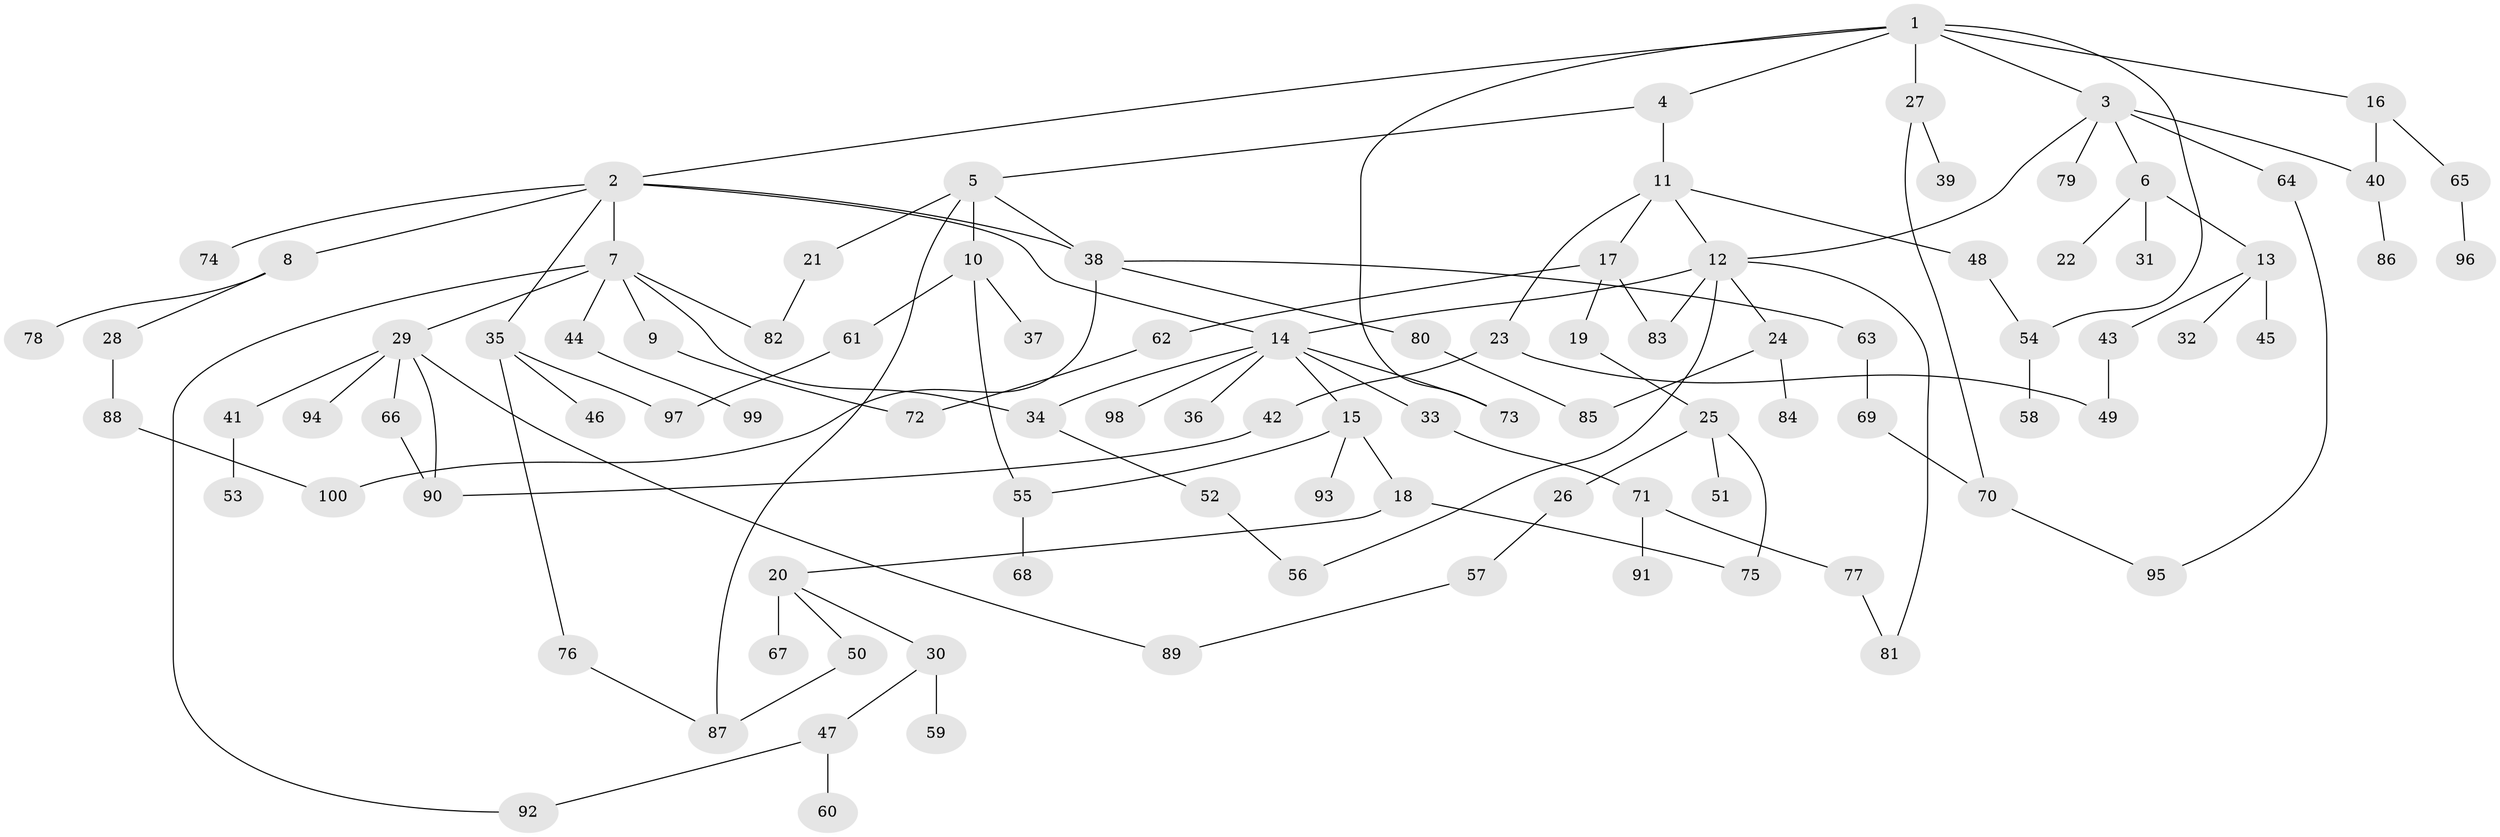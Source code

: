 // Generated by graph-tools (version 1.1) at 2025/11/02/21/25 10:11:06]
// undirected, 100 vertices, 125 edges
graph export_dot {
graph [start="1"]
  node [color=gray90,style=filled];
  1;
  2;
  3;
  4;
  5;
  6;
  7;
  8;
  9;
  10;
  11;
  12;
  13;
  14;
  15;
  16;
  17;
  18;
  19;
  20;
  21;
  22;
  23;
  24;
  25;
  26;
  27;
  28;
  29;
  30;
  31;
  32;
  33;
  34;
  35;
  36;
  37;
  38;
  39;
  40;
  41;
  42;
  43;
  44;
  45;
  46;
  47;
  48;
  49;
  50;
  51;
  52;
  53;
  54;
  55;
  56;
  57;
  58;
  59;
  60;
  61;
  62;
  63;
  64;
  65;
  66;
  67;
  68;
  69;
  70;
  71;
  72;
  73;
  74;
  75;
  76;
  77;
  78;
  79;
  80;
  81;
  82;
  83;
  84;
  85;
  86;
  87;
  88;
  89;
  90;
  91;
  92;
  93;
  94;
  95;
  96;
  97;
  98;
  99;
  100;
  1 -- 2;
  1 -- 3;
  1 -- 4;
  1 -- 16;
  1 -- 27;
  1 -- 54;
  1 -- 73;
  2 -- 7;
  2 -- 8;
  2 -- 14;
  2 -- 35;
  2 -- 38;
  2 -- 74;
  3 -- 6;
  3 -- 12;
  3 -- 64;
  3 -- 79;
  3 -- 40;
  4 -- 5;
  4 -- 11;
  5 -- 10;
  5 -- 21;
  5 -- 38;
  5 -- 87;
  6 -- 13;
  6 -- 22;
  6 -- 31;
  7 -- 9;
  7 -- 29;
  7 -- 44;
  7 -- 92;
  7 -- 82;
  7 -- 34;
  8 -- 28;
  8 -- 78;
  9 -- 72;
  10 -- 37;
  10 -- 55;
  10 -- 61;
  11 -- 17;
  11 -- 23;
  11 -- 48;
  11 -- 12;
  12 -- 24;
  12 -- 81;
  12 -- 56;
  12 -- 83;
  12 -- 14;
  13 -- 32;
  13 -- 43;
  13 -- 45;
  14 -- 15;
  14 -- 33;
  14 -- 34;
  14 -- 36;
  14 -- 98;
  14 -- 73;
  15 -- 18;
  15 -- 93;
  15 -- 55;
  16 -- 40;
  16 -- 65;
  17 -- 19;
  17 -- 62;
  17 -- 83;
  18 -- 20;
  18 -- 75;
  19 -- 25;
  20 -- 30;
  20 -- 50;
  20 -- 67;
  21 -- 82;
  23 -- 42;
  23 -- 49;
  24 -- 84;
  24 -- 85;
  25 -- 26;
  25 -- 51;
  25 -- 75;
  26 -- 57;
  27 -- 39;
  27 -- 70;
  28 -- 88;
  29 -- 41;
  29 -- 66;
  29 -- 89;
  29 -- 94;
  29 -- 90;
  30 -- 47;
  30 -- 59;
  33 -- 71;
  34 -- 52;
  35 -- 46;
  35 -- 76;
  35 -- 97;
  38 -- 63;
  38 -- 80;
  38 -- 100;
  40 -- 86;
  41 -- 53;
  42 -- 90;
  43 -- 49;
  44 -- 99;
  47 -- 60;
  47 -- 92;
  48 -- 54;
  50 -- 87;
  52 -- 56;
  54 -- 58;
  55 -- 68;
  57 -- 89;
  61 -- 97;
  62 -- 72;
  63 -- 69;
  64 -- 95;
  65 -- 96;
  66 -- 90;
  69 -- 70;
  70 -- 95;
  71 -- 77;
  71 -- 91;
  76 -- 87;
  77 -- 81;
  80 -- 85;
  88 -- 100;
}
